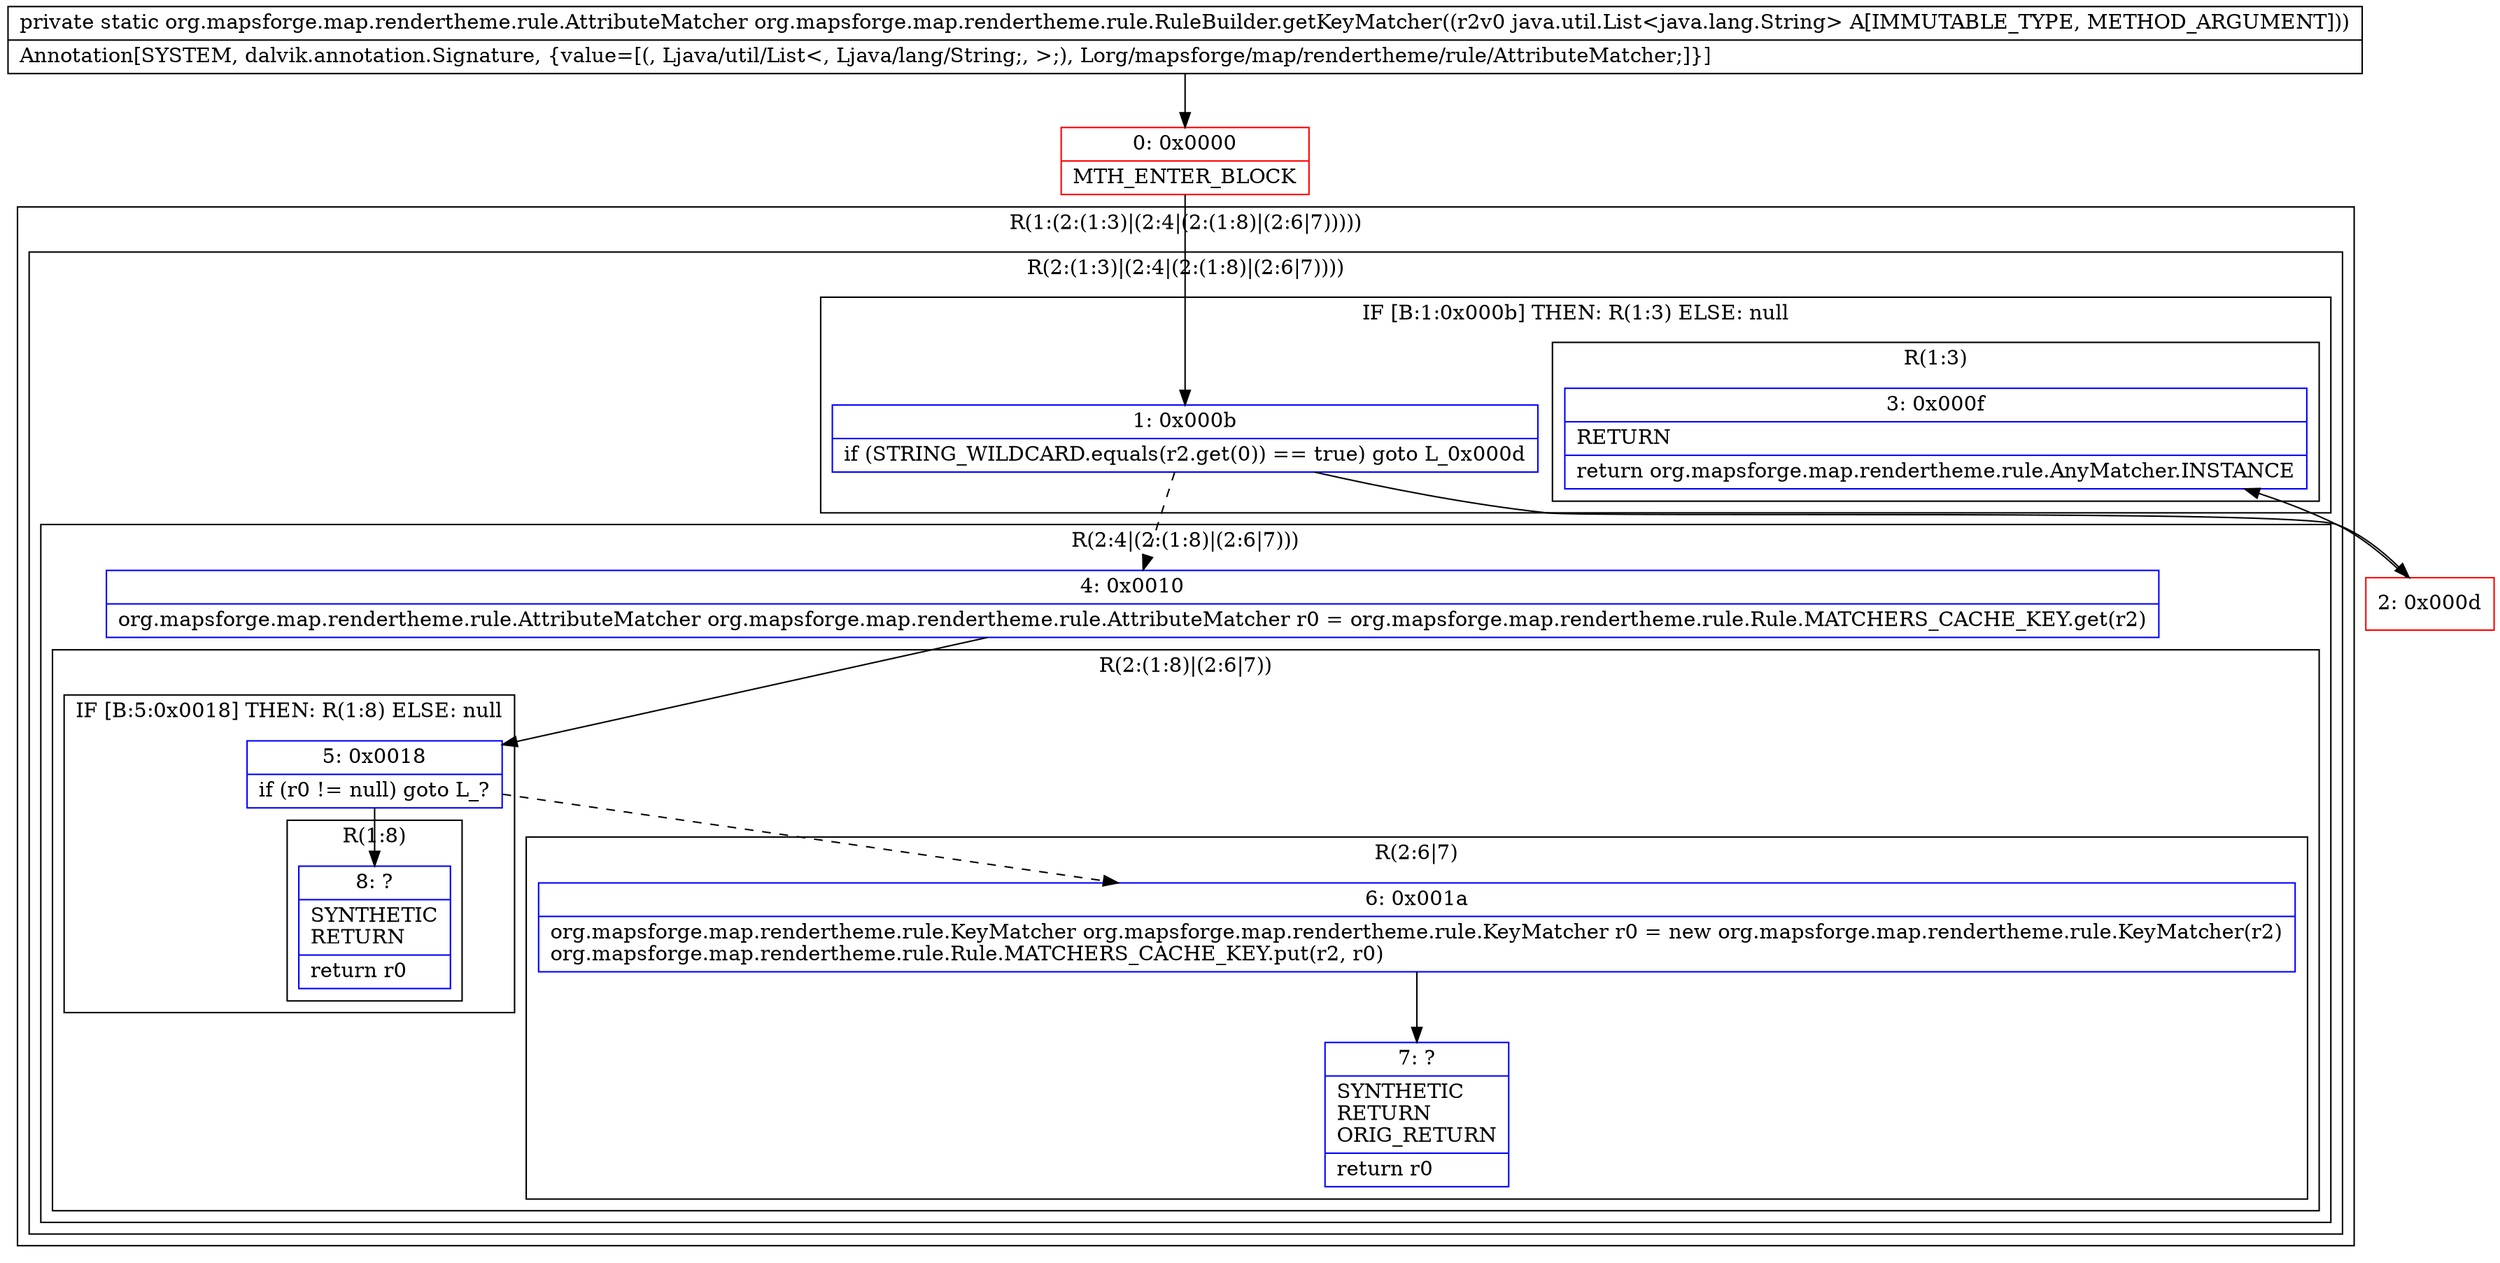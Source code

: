 digraph "CFG fororg.mapsforge.map.rendertheme.rule.RuleBuilder.getKeyMatcher(Ljava\/util\/List;)Lorg\/mapsforge\/map\/rendertheme\/rule\/AttributeMatcher;" {
subgraph cluster_Region_1408942879 {
label = "R(1:(2:(1:3)|(2:4|(2:(1:8)|(2:6|7)))))";
node [shape=record,color=blue];
subgraph cluster_Region_122260639 {
label = "R(2:(1:3)|(2:4|(2:(1:8)|(2:6|7))))";
node [shape=record,color=blue];
subgraph cluster_IfRegion_1970106275 {
label = "IF [B:1:0x000b] THEN: R(1:3) ELSE: null";
node [shape=record,color=blue];
Node_1 [shape=record,label="{1\:\ 0x000b|if (STRING_WILDCARD.equals(r2.get(0)) == true) goto L_0x000d\l}"];
subgraph cluster_Region_1928877859 {
label = "R(1:3)";
node [shape=record,color=blue];
Node_3 [shape=record,label="{3\:\ 0x000f|RETURN\l|return org.mapsforge.map.rendertheme.rule.AnyMatcher.INSTANCE\l}"];
}
}
subgraph cluster_Region_1463461443 {
label = "R(2:4|(2:(1:8)|(2:6|7)))";
node [shape=record,color=blue];
Node_4 [shape=record,label="{4\:\ 0x0010|org.mapsforge.map.rendertheme.rule.AttributeMatcher org.mapsforge.map.rendertheme.rule.AttributeMatcher r0 = org.mapsforge.map.rendertheme.rule.Rule.MATCHERS_CACHE_KEY.get(r2)\l}"];
subgraph cluster_Region_1998553176 {
label = "R(2:(1:8)|(2:6|7))";
node [shape=record,color=blue];
subgraph cluster_IfRegion_1166526405 {
label = "IF [B:5:0x0018] THEN: R(1:8) ELSE: null";
node [shape=record,color=blue];
Node_5 [shape=record,label="{5\:\ 0x0018|if (r0 != null) goto L_?\l}"];
subgraph cluster_Region_1180047001 {
label = "R(1:8)";
node [shape=record,color=blue];
Node_8 [shape=record,label="{8\:\ ?|SYNTHETIC\lRETURN\l|return r0\l}"];
}
}
subgraph cluster_Region_760257066 {
label = "R(2:6|7)";
node [shape=record,color=blue];
Node_6 [shape=record,label="{6\:\ 0x001a|org.mapsforge.map.rendertheme.rule.KeyMatcher org.mapsforge.map.rendertheme.rule.KeyMatcher r0 = new org.mapsforge.map.rendertheme.rule.KeyMatcher(r2)\lorg.mapsforge.map.rendertheme.rule.Rule.MATCHERS_CACHE_KEY.put(r2, r0)\l}"];
Node_7 [shape=record,label="{7\:\ ?|SYNTHETIC\lRETURN\lORIG_RETURN\l|return r0\l}"];
}
}
}
}
}
Node_0 [shape=record,color=red,label="{0\:\ 0x0000|MTH_ENTER_BLOCK\l}"];
Node_2 [shape=record,color=red,label="{2\:\ 0x000d}"];
MethodNode[shape=record,label="{private static org.mapsforge.map.rendertheme.rule.AttributeMatcher org.mapsforge.map.rendertheme.rule.RuleBuilder.getKeyMatcher((r2v0 java.util.List\<java.lang.String\> A[IMMUTABLE_TYPE, METHOD_ARGUMENT]))  | Annotation[SYSTEM, dalvik.annotation.Signature, \{value=[(, Ljava\/util\/List\<, Ljava\/lang\/String;, \>;), Lorg\/mapsforge\/map\/rendertheme\/rule\/AttributeMatcher;]\}]\l}"];
MethodNode -> Node_0;
Node_1 -> Node_2;
Node_1 -> Node_4[style=dashed];
Node_4 -> Node_5;
Node_5 -> Node_6[style=dashed];
Node_5 -> Node_8;
Node_6 -> Node_7;
Node_0 -> Node_1;
Node_2 -> Node_3;
}

